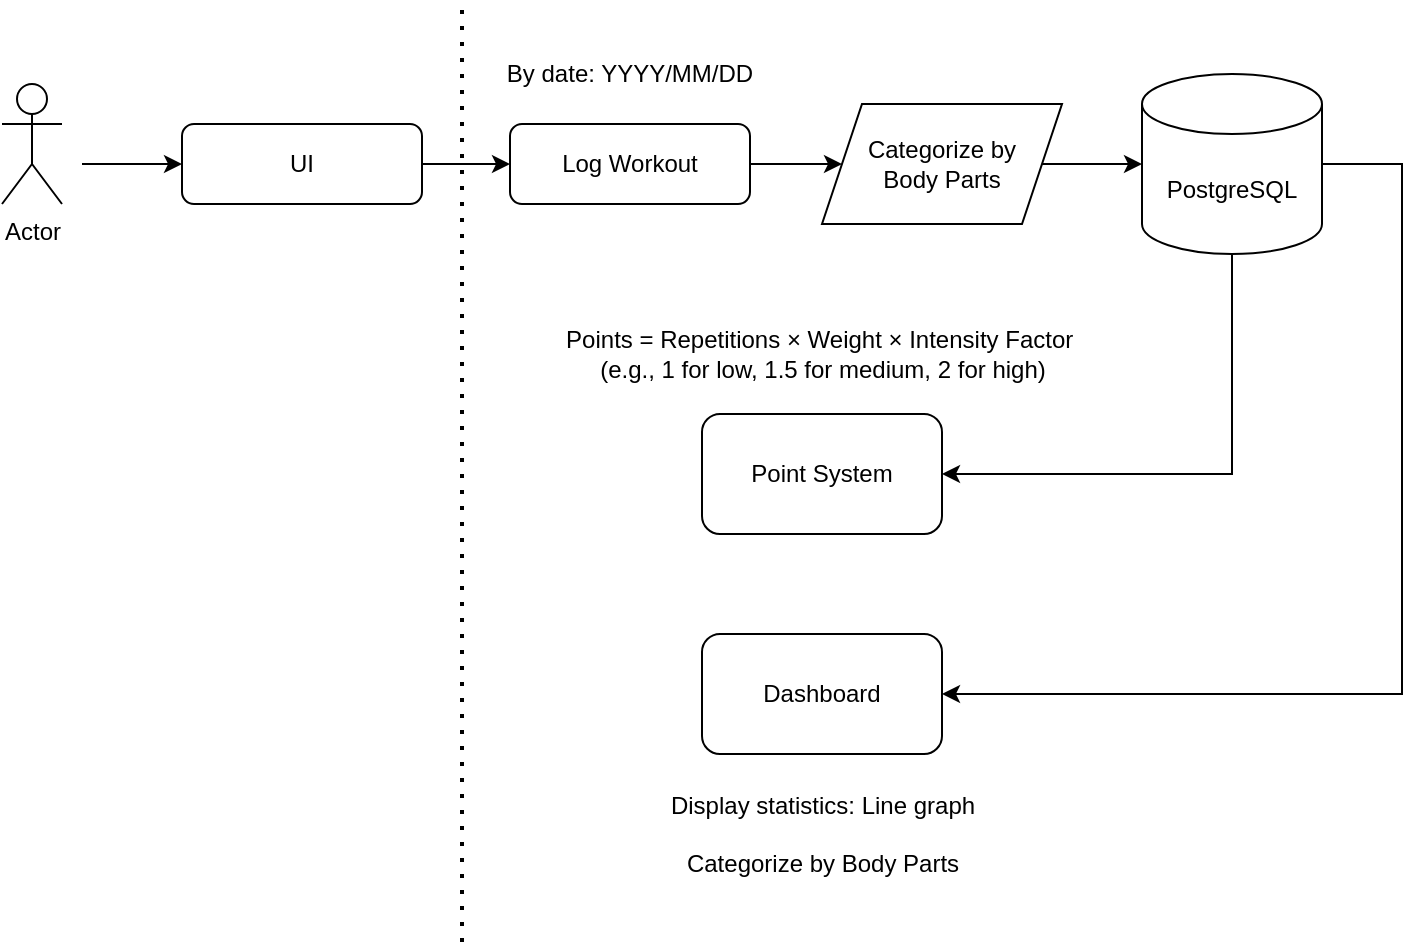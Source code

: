 <mxfile version="24.9.2">
  <diagram id="C5RBs43oDa-KdzZeNtuy" name="Page-1">
    <mxGraphModel dx="1226" dy="558" grid="1" gridSize="10" guides="1" tooltips="1" connect="1" arrows="1" fold="1" page="1" pageScale="1" pageWidth="827" pageHeight="1169" math="0" shadow="0">
      <root>
        <mxCell id="WIyWlLk6GJQsqaUBKTNV-0" />
        <mxCell id="WIyWlLk6GJQsqaUBKTNV-1" parent="WIyWlLk6GJQsqaUBKTNV-0" />
        <mxCell id="WIyWlLk6GJQsqaUBKTNV-3" value="UI" style="rounded=1;whiteSpace=wrap;html=1;fontSize=12;glass=0;strokeWidth=1;shadow=0;" parent="WIyWlLk6GJQsqaUBKTNV-1" vertex="1">
          <mxGeometry x="190" y="115" width="120" height="40" as="geometry" />
        </mxCell>
        <mxCell id="nUDOu48I47__IAp-m4oY-0" value="Actor" style="shape=umlActor;verticalLabelPosition=bottom;verticalAlign=top;html=1;outlineConnect=0;" vertex="1" parent="WIyWlLk6GJQsqaUBKTNV-1">
          <mxGeometry x="100" y="95" width="30" height="60" as="geometry" />
        </mxCell>
        <mxCell id="nUDOu48I47__IAp-m4oY-1" value="" style="endArrow=none;dashed=1;html=1;dashPattern=1 3;strokeWidth=2;rounded=0;" edge="1" parent="WIyWlLk6GJQsqaUBKTNV-1">
          <mxGeometry width="50" height="50" relative="1" as="geometry">
            <mxPoint x="330" y="524" as="sourcePoint" />
            <mxPoint x="330" y="54" as="targetPoint" />
          </mxGeometry>
        </mxCell>
        <mxCell id="nUDOu48I47__IAp-m4oY-2" value="Log Workout" style="rounded=1;whiteSpace=wrap;html=1;fontSize=12;glass=0;strokeWidth=1;shadow=0;" vertex="1" parent="WIyWlLk6GJQsqaUBKTNV-1">
          <mxGeometry x="354" y="115" width="120" height="40" as="geometry" />
        </mxCell>
        <mxCell id="nUDOu48I47__IAp-m4oY-3" value="" style="endArrow=classic;html=1;rounded=0;entryX=0;entryY=0.5;entryDx=0;entryDy=0;" edge="1" parent="WIyWlLk6GJQsqaUBKTNV-1" target="WIyWlLk6GJQsqaUBKTNV-3">
          <mxGeometry width="50" height="50" relative="1" as="geometry">
            <mxPoint x="140" y="135" as="sourcePoint" />
            <mxPoint x="440" y="175" as="targetPoint" />
          </mxGeometry>
        </mxCell>
        <mxCell id="nUDOu48I47__IAp-m4oY-4" value="" style="endArrow=classic;html=1;rounded=0;exitX=1;exitY=0.5;exitDx=0;exitDy=0;entryX=0;entryY=0.5;entryDx=0;entryDy=0;" edge="1" parent="WIyWlLk6GJQsqaUBKTNV-1" source="WIyWlLk6GJQsqaUBKTNV-3" target="nUDOu48I47__IAp-m4oY-2">
          <mxGeometry width="50" height="50" relative="1" as="geometry">
            <mxPoint x="390" y="225" as="sourcePoint" />
            <mxPoint x="440" y="175" as="targetPoint" />
          </mxGeometry>
        </mxCell>
        <mxCell id="nUDOu48I47__IAp-m4oY-6" value="&lt;div&gt;Categorize by &lt;br&gt;&lt;/div&gt;&lt;div&gt;Body Parts&lt;br&gt;&lt;/div&gt;" style="shape=parallelogram;perimeter=parallelogramPerimeter;whiteSpace=wrap;html=1;fixedSize=1;" vertex="1" parent="WIyWlLk6GJQsqaUBKTNV-1">
          <mxGeometry x="510" y="105" width="120" height="60" as="geometry" />
        </mxCell>
        <mxCell id="nUDOu48I47__IAp-m4oY-7" value="" style="endArrow=classic;html=1;rounded=0;exitX=1;exitY=0.5;exitDx=0;exitDy=0;" edge="1" parent="WIyWlLk6GJQsqaUBKTNV-1" source="nUDOu48I47__IAp-m4oY-2" target="nUDOu48I47__IAp-m4oY-6">
          <mxGeometry width="50" height="50" relative="1" as="geometry">
            <mxPoint x="430" y="225" as="sourcePoint" />
            <mxPoint x="480" y="175" as="targetPoint" />
          </mxGeometry>
        </mxCell>
        <mxCell id="nUDOu48I47__IAp-m4oY-9" value="" style="endArrow=classic;html=1;rounded=0;exitX=1;exitY=0.5;exitDx=0;exitDy=0;entryX=0;entryY=0.5;entryDx=0;entryDy=0;entryPerimeter=0;" edge="1" parent="WIyWlLk6GJQsqaUBKTNV-1" source="nUDOu48I47__IAp-m4oY-6" target="nUDOu48I47__IAp-m4oY-10">
          <mxGeometry width="50" height="50" relative="1" as="geometry">
            <mxPoint x="480" y="225" as="sourcePoint" />
            <mxPoint x="740" y="135" as="targetPoint" />
          </mxGeometry>
        </mxCell>
        <mxCell id="nUDOu48I47__IAp-m4oY-10" value="PostgreSQL" style="shape=cylinder3;whiteSpace=wrap;html=1;boundedLbl=1;backgroundOutline=1;size=15;" vertex="1" parent="WIyWlLk6GJQsqaUBKTNV-1">
          <mxGeometry x="670" y="90" width="90" height="90" as="geometry" />
        </mxCell>
        <mxCell id="nUDOu48I47__IAp-m4oY-13" value="By date: YYYY/MM/DD" style="text;strokeColor=none;align=center;fillColor=none;html=1;verticalAlign=middle;whiteSpace=wrap;rounded=0;" vertex="1" parent="WIyWlLk6GJQsqaUBKTNV-1">
          <mxGeometry x="347" y="75" width="134" height="30" as="geometry" />
        </mxCell>
        <mxCell id="nUDOu48I47__IAp-m4oY-14" value="Point System" style="rounded=1;whiteSpace=wrap;html=1;" vertex="1" parent="WIyWlLk6GJQsqaUBKTNV-1">
          <mxGeometry x="450" y="260" width="120" height="60" as="geometry" />
        </mxCell>
        <mxCell id="nUDOu48I47__IAp-m4oY-15" value="" style="endArrow=classic;html=1;rounded=0;exitX=0.5;exitY=1;exitDx=0;exitDy=0;exitPerimeter=0;entryX=1;entryY=0.5;entryDx=0;entryDy=0;" edge="1" parent="WIyWlLk6GJQsqaUBKTNV-1" source="nUDOu48I47__IAp-m4oY-10" target="nUDOu48I47__IAp-m4oY-14">
          <mxGeometry width="50" height="50" relative="1" as="geometry">
            <mxPoint x="620" y="300" as="sourcePoint" />
            <mxPoint x="670" y="250" as="targetPoint" />
            <Array as="points">
              <mxPoint x="715" y="290" />
            </Array>
          </mxGeometry>
        </mxCell>
        <mxCell id="nUDOu48I47__IAp-m4oY-16" value="&lt;div&gt;&lt;span data-renderer-mark=&quot;true&quot;&gt;Points = Repetitions × Weight × Intensity Factor&amp;nbsp;&lt;/span&gt;&lt;/div&gt;&lt;div&gt;&lt;span data-renderer-mark=&quot;true&quot;&gt;(e.g., 1 for low, 1.5 for medium, 2 for high)&lt;/span&gt;&lt;/div&gt;" style="text;html=1;align=center;verticalAlign=middle;resizable=0;points=[];autosize=1;strokeColor=none;fillColor=none;" vertex="1" parent="WIyWlLk6GJQsqaUBKTNV-1">
          <mxGeometry x="370" y="210" width="280" height="40" as="geometry" />
        </mxCell>
        <mxCell id="nUDOu48I47__IAp-m4oY-17" value="Dashboard" style="rounded=1;whiteSpace=wrap;html=1;" vertex="1" parent="WIyWlLk6GJQsqaUBKTNV-1">
          <mxGeometry x="450" y="370" width="120" height="60" as="geometry" />
        </mxCell>
        <mxCell id="nUDOu48I47__IAp-m4oY-18" value="" style="endArrow=classic;html=1;rounded=0;entryX=1;entryY=0.5;entryDx=0;entryDy=0;exitX=1;exitY=0.5;exitDx=0;exitDy=0;exitPerimeter=0;" edge="1" parent="WIyWlLk6GJQsqaUBKTNV-1" source="nUDOu48I47__IAp-m4oY-10" target="nUDOu48I47__IAp-m4oY-17">
          <mxGeometry width="50" height="50" relative="1" as="geometry">
            <mxPoint x="670" y="290" as="sourcePoint" />
            <mxPoint x="720" y="240" as="targetPoint" />
            <Array as="points">
              <mxPoint x="800" y="135" />
              <mxPoint x="800" y="400" />
            </Array>
          </mxGeometry>
        </mxCell>
        <mxCell id="nUDOu48I47__IAp-m4oY-19" value="&lt;div&gt;Display statistics: Line graph&lt;/div&gt;&lt;div&gt;&lt;br&gt;&lt;/div&gt;&lt;div&gt;Categorize by Body Parts&lt;br&gt;&lt;/div&gt;" style="text;html=1;align=center;verticalAlign=middle;resizable=0;points=[];autosize=1;strokeColor=none;fillColor=none;" vertex="1" parent="WIyWlLk6GJQsqaUBKTNV-1">
          <mxGeometry x="420" y="440" width="180" height="60" as="geometry" />
        </mxCell>
      </root>
    </mxGraphModel>
  </diagram>
</mxfile>
